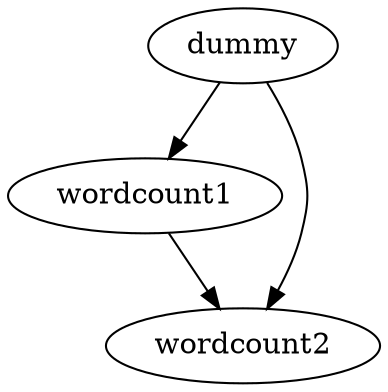 digraph wordcount {
    wordcount1 [
                name="wordcount1"
                type="hadoop_streaming"
                vars="$date=${YYYYMMDD}"
                ]
    wordcount2 [
                name="wordcount2"
                type="hadoop_streaming"
                vars="$date=$bizdate"
                ]
    dummy [
           name="dummy"
           type="dummy"
           vars="$bizdate=${YYYYMMDD}+2*$day"
           ]
    dummy -> wordcount1 -> wordcount2
    dummy -> wordcount2
}